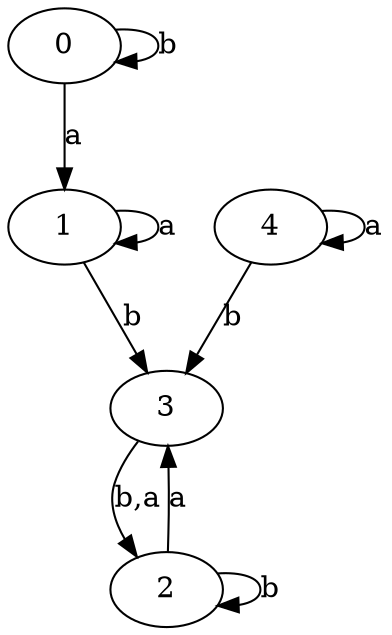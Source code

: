digraph {
 ranksep=0.5;
 d2tdocpreamble = "\usetikzlibrary{automata}";
 d2tfigpreamble = "\tikzstyle{every state}= [ draw=blue!50,very thick,fill=blue!20]  \tikzstyle{auto}= [fill=white]";
 node [style="state"];
 edge [lblstyle="auto",topath="bend right", len=4  ]
  "0" [label="0",style = "state, accepting"];
  "1" [label="1",];
  "2" [label="2",];
  "3" [label="3",];
  "4" [label="4",style = "state, initial"];
  "0" -> "0" [label="b",topath="loop above"];
  "0" -> "1" [label="a"];
  "1" -> "1" [label="a",topath="loop above"];
  "1" -> "3" [label="b"];
  "2" -> "2" [label="b",topath="loop above"];
  "2" -> "3" [label="a"];
  "3" -> "2" [label="b,a"];
  "4" -> "3" [label="b"];
  "4" -> "4" [label="a",topath="loop above"];
}